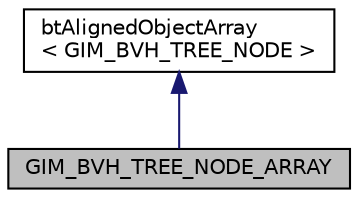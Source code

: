 digraph "GIM_BVH_TREE_NODE_ARRAY"
{
  edge [fontname="Helvetica",fontsize="10",labelfontname="Helvetica",labelfontsize="10"];
  node [fontname="Helvetica",fontsize="10",shape=record];
  Node1 [label="GIM_BVH_TREE_NODE_ARRAY",height=0.2,width=0.4,color="black", fillcolor="grey75", style="filled", fontcolor="black"];
  Node2 -> Node1 [dir="back",color="midnightblue",fontsize="10",style="solid",fontname="Helvetica"];
  Node2 [label="btAlignedObjectArray\l\< GIM_BVH_TREE_NODE \>",height=0.2,width=0.4,color="black", fillcolor="white", style="filled",URL="$classbt_aligned_object_array.html"];
}
